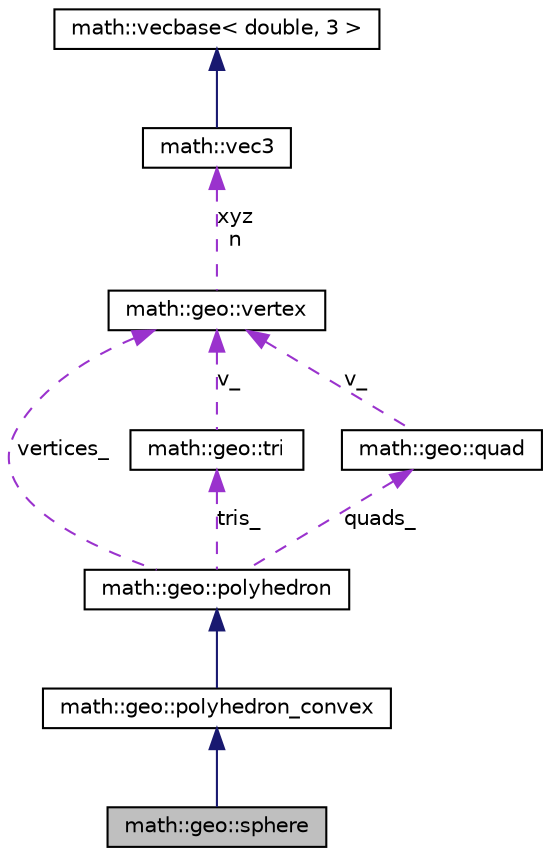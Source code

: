 digraph G
{
  edge [fontname="Helvetica",fontsize="10",labelfontname="Helvetica",labelfontsize="10"];
  node [fontname="Helvetica",fontsize="10",shape=record];
  Node1 [label="math::geo::sphere",height=0.2,width=0.4,color="black", fillcolor="grey75", style="filled" fontcolor="black"];
  Node2 -> Node1 [dir=back,color="midnightblue",fontsize="10",style="solid",fontname="Helvetica"];
  Node2 [label="math::geo::polyhedron_convex",height=0.2,width=0.4,color="black", fillcolor="white", style="filled",URL="$classmath_1_1geo_1_1polyhedron__convex.html"];
  Node3 -> Node2 [dir=back,color="midnightblue",fontsize="10",style="solid",fontname="Helvetica"];
  Node3 [label="math::geo::polyhedron",height=0.2,width=0.4,color="black", fillcolor="white", style="filled",URL="$classmath_1_1geo_1_1polyhedron.html"];
  Node4 -> Node3 [dir=back,color="darkorchid3",fontsize="10",style="dashed",label="tris_",fontname="Helvetica"];
  Node4 [label="math::geo::tri",height=0.2,width=0.4,color="black", fillcolor="white", style="filled",URL="$classmath_1_1geo_1_1tri.html"];
  Node5 -> Node4 [dir=back,color="darkorchid3",fontsize="10",style="dashed",label="v_",fontname="Helvetica"];
  Node5 [label="math::geo::vertex",height=0.2,width=0.4,color="black", fillcolor="white", style="filled",URL="$classmath_1_1geo_1_1vertex.html"];
  Node6 -> Node5 [dir=back,color="darkorchid3",fontsize="10",style="dashed",label="xyz\nn",fontname="Helvetica"];
  Node6 [label="math::vec3",height=0.2,width=0.4,color="black", fillcolor="white", style="filled",URL="$classmath_1_1vec3.html"];
  Node7 -> Node6 [dir=back,color="midnightblue",fontsize="10",style="solid",fontname="Helvetica"];
  Node7 [label="math::vecbase\< double, 3 \>",height=0.2,width=0.4,color="black", fillcolor="white", style="filled",URL="$classmath_1_1vecbase.html"];
  Node8 -> Node3 [dir=back,color="darkorchid3",fontsize="10",style="dashed",label="quads_",fontname="Helvetica"];
  Node8 [label="math::geo::quad",height=0.2,width=0.4,color="black", fillcolor="white", style="filled",URL="$classmath_1_1geo_1_1quad.html"];
  Node5 -> Node8 [dir=back,color="darkorchid3",fontsize="10",style="dashed",label="v_",fontname="Helvetica"];
  Node5 -> Node3 [dir=back,color="darkorchid3",fontsize="10",style="dashed",label="vertices_",fontname="Helvetica"];
}
